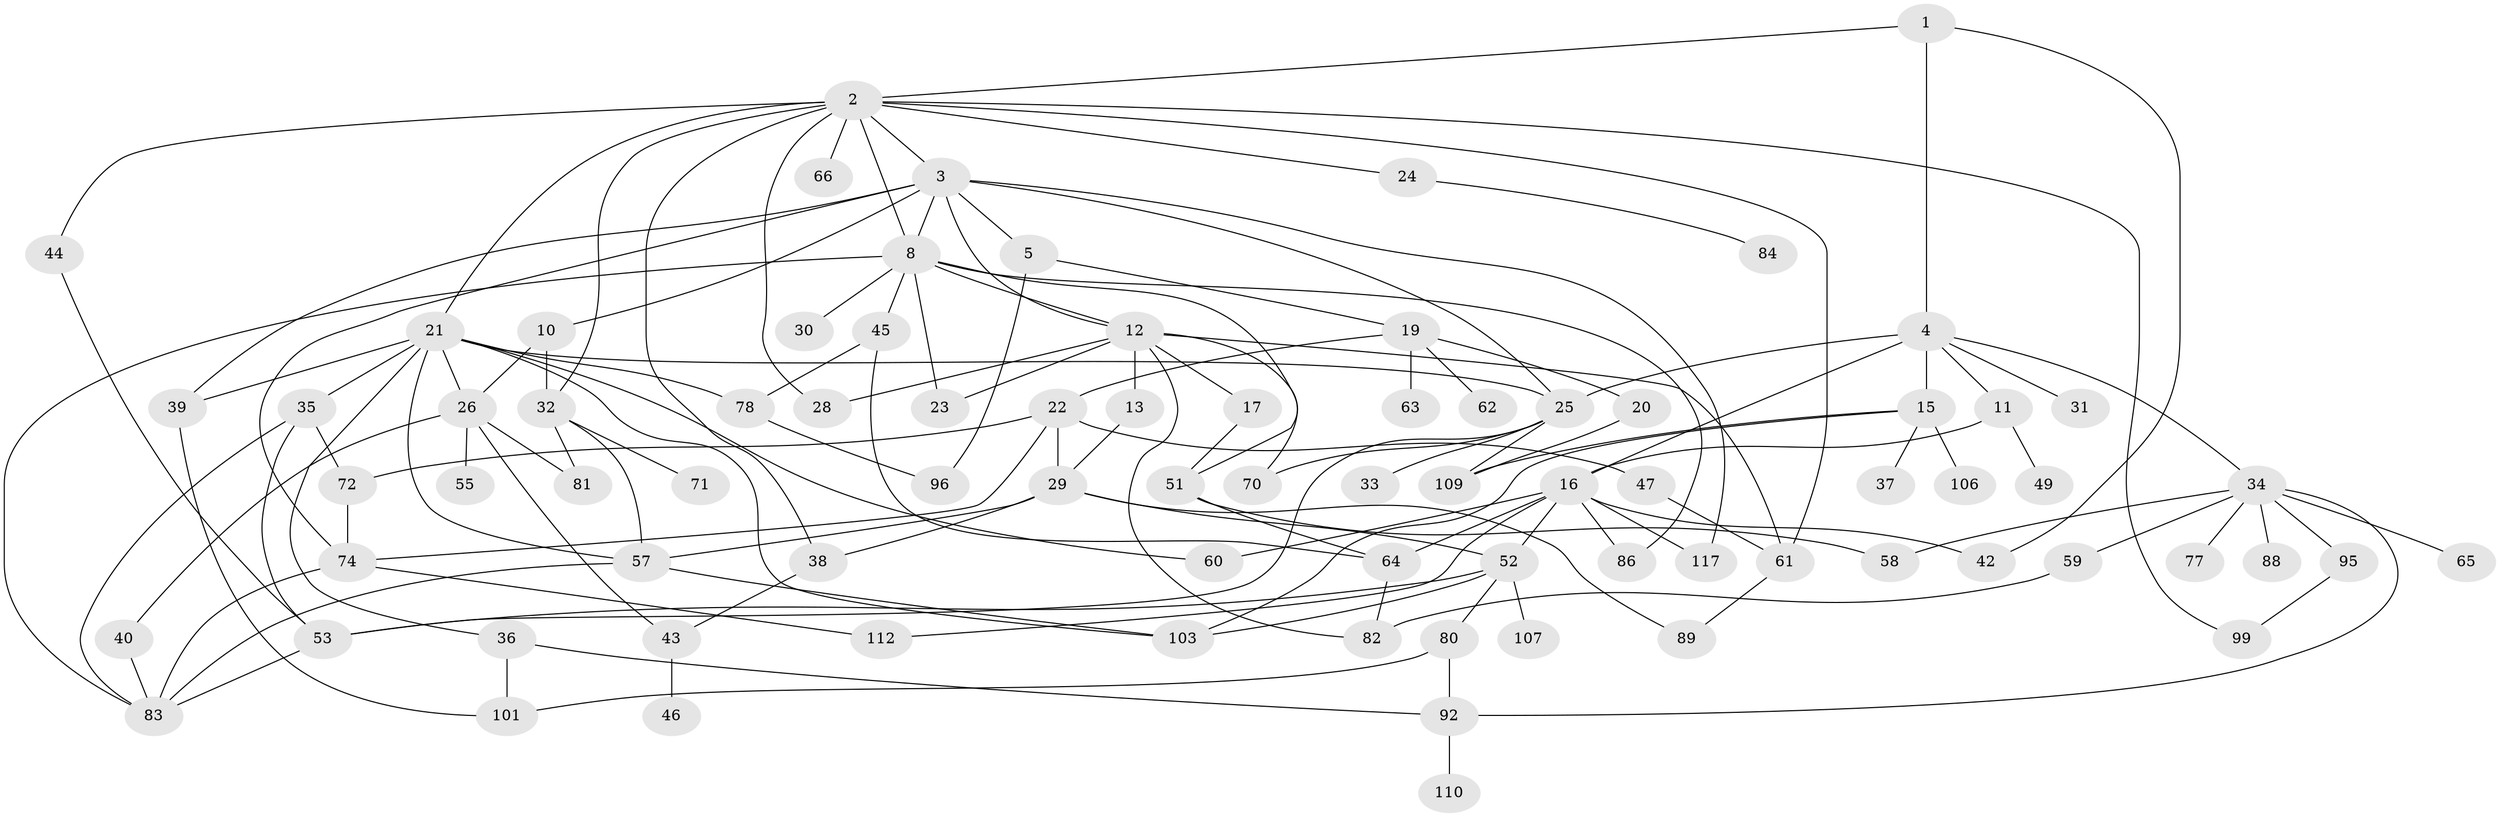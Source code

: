 // Generated by graph-tools (version 1.1) at 2025/51/02/27/25 19:51:36]
// undirected, 81 vertices, 135 edges
graph export_dot {
graph [start="1"]
  node [color=gray90,style=filled];
  1;
  2 [super="+7"];
  3 [super="+54"];
  4 [super="+6"];
  5;
  8 [super="+9"];
  10 [super="+98"];
  11;
  12 [super="+14"];
  13;
  15 [super="+69"];
  16 [super="+18"];
  17;
  19 [super="+105"];
  20 [super="+75"];
  21 [super="+27"];
  22 [super="+41"];
  23 [super="+104"];
  24;
  25 [super="+115"];
  26 [super="+93"];
  28 [super="+113"];
  29 [super="+91"];
  30;
  31;
  32 [super="+48"];
  33;
  34 [super="+50"];
  35 [super="+56"];
  36;
  37;
  38;
  39;
  40;
  42;
  43;
  44;
  45 [super="+79"];
  46;
  47 [super="+73"];
  49;
  51 [super="+67"];
  52 [super="+68"];
  53 [super="+76"];
  55;
  57 [super="+102"];
  58;
  59 [super="+94"];
  60;
  61 [super="+90"];
  62;
  63;
  64 [super="+85"];
  65;
  66;
  70;
  71;
  72 [super="+111"];
  74;
  77;
  78;
  80;
  81 [super="+97"];
  82;
  83 [super="+87"];
  84 [super="+114"];
  86;
  88;
  89;
  92 [super="+100"];
  95;
  96;
  99;
  101 [super="+116"];
  103 [super="+108"];
  106;
  107;
  109;
  110;
  112;
  117;
  1 -- 2;
  1 -- 4;
  1 -- 42;
  2 -- 3;
  2 -- 8;
  2 -- 21;
  2 -- 38;
  2 -- 99;
  2 -- 28;
  2 -- 32;
  2 -- 66;
  2 -- 24;
  2 -- 44;
  2 -- 61;
  3 -- 5;
  3 -- 10;
  3 -- 39;
  3 -- 74;
  3 -- 12;
  3 -- 8;
  3 -- 25;
  3 -- 117;
  4 -- 11;
  4 -- 15;
  4 -- 25 [weight=2];
  4 -- 31;
  4 -- 34;
  4 -- 16;
  5 -- 19;
  5 -- 96;
  8 -- 30;
  8 -- 45;
  8 -- 83;
  8 -- 86;
  8 -- 12;
  8 -- 23;
  8 -- 51;
  10 -- 26;
  10 -- 32;
  11 -- 49;
  11 -- 16;
  12 -- 13;
  12 -- 23;
  12 -- 17;
  12 -- 82;
  12 -- 70;
  12 -- 28;
  12 -- 61;
  13 -- 29;
  15 -- 37;
  15 -- 106;
  15 -- 103;
  15 -- 109;
  16 -- 64;
  16 -- 86;
  16 -- 60;
  16 -- 112;
  16 -- 52;
  16 -- 117;
  16 -- 42;
  17 -- 51;
  19 -- 20;
  19 -- 22;
  19 -- 62;
  19 -- 63;
  20 -- 109;
  21 -- 26;
  21 -- 60;
  21 -- 78;
  21 -- 35;
  21 -- 36;
  21 -- 103;
  21 -- 39;
  21 -- 25;
  21 -- 57;
  22 -- 47;
  22 -- 72;
  22 -- 74;
  22 -- 29;
  24 -- 84;
  25 -- 33;
  25 -- 109;
  25 -- 70;
  25 -- 53;
  26 -- 40;
  26 -- 43;
  26 -- 55;
  26 -- 81;
  29 -- 38;
  29 -- 89;
  29 -- 57;
  29 -- 52;
  32 -- 81;
  32 -- 57;
  32 -- 71;
  34 -- 59;
  34 -- 65;
  34 -- 77;
  34 -- 88;
  34 -- 92;
  34 -- 95;
  34 -- 58;
  35 -- 53;
  35 -- 72;
  35 -- 83;
  36 -- 92;
  36 -- 101;
  38 -- 43;
  39 -- 101;
  40 -- 83;
  43 -- 46;
  44 -- 53;
  45 -- 78;
  45 -- 64;
  47 -- 61;
  51 -- 58;
  51 -- 64;
  52 -- 107;
  52 -- 80;
  52 -- 103;
  52 -- 53;
  53 -- 83;
  57 -- 83;
  57 -- 103;
  59 -- 82;
  61 -- 89;
  64 -- 82;
  72 -- 74;
  74 -- 112;
  74 -- 83;
  78 -- 96;
  80 -- 101;
  80 -- 92;
  92 -- 110;
  95 -- 99;
}
